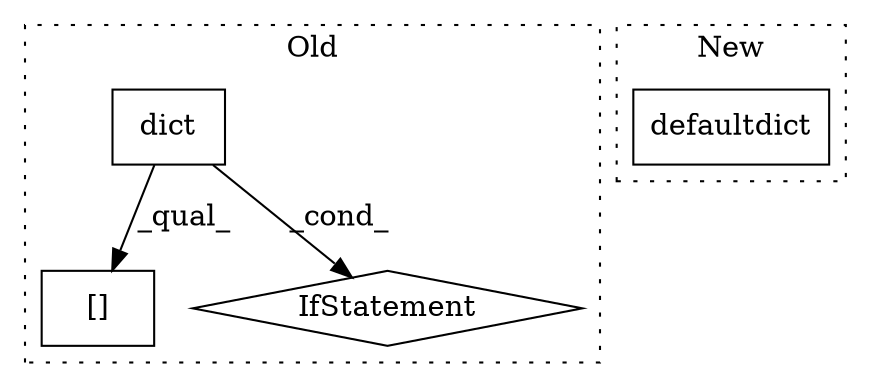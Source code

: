 digraph G {
subgraph cluster0 {
1 [label="dict" a="32" s="2898,2917" l="5,1" shape="box"];
3 [label="[]" a="2" s="3203,3212" l="3,1" shape="box"];
4 [label="IfStatement" a="25" s="3159,3182" l="4,2" shape="diamond"];
label = "Old";
style="dotted";
}
subgraph cluster1 {
2 [label="defaultdict" a="32" s="5318,5337" l="12,1" shape="box"];
label = "New";
style="dotted";
}
1 -> 4 [label="_cond_"];
1 -> 3 [label="_qual_"];
}